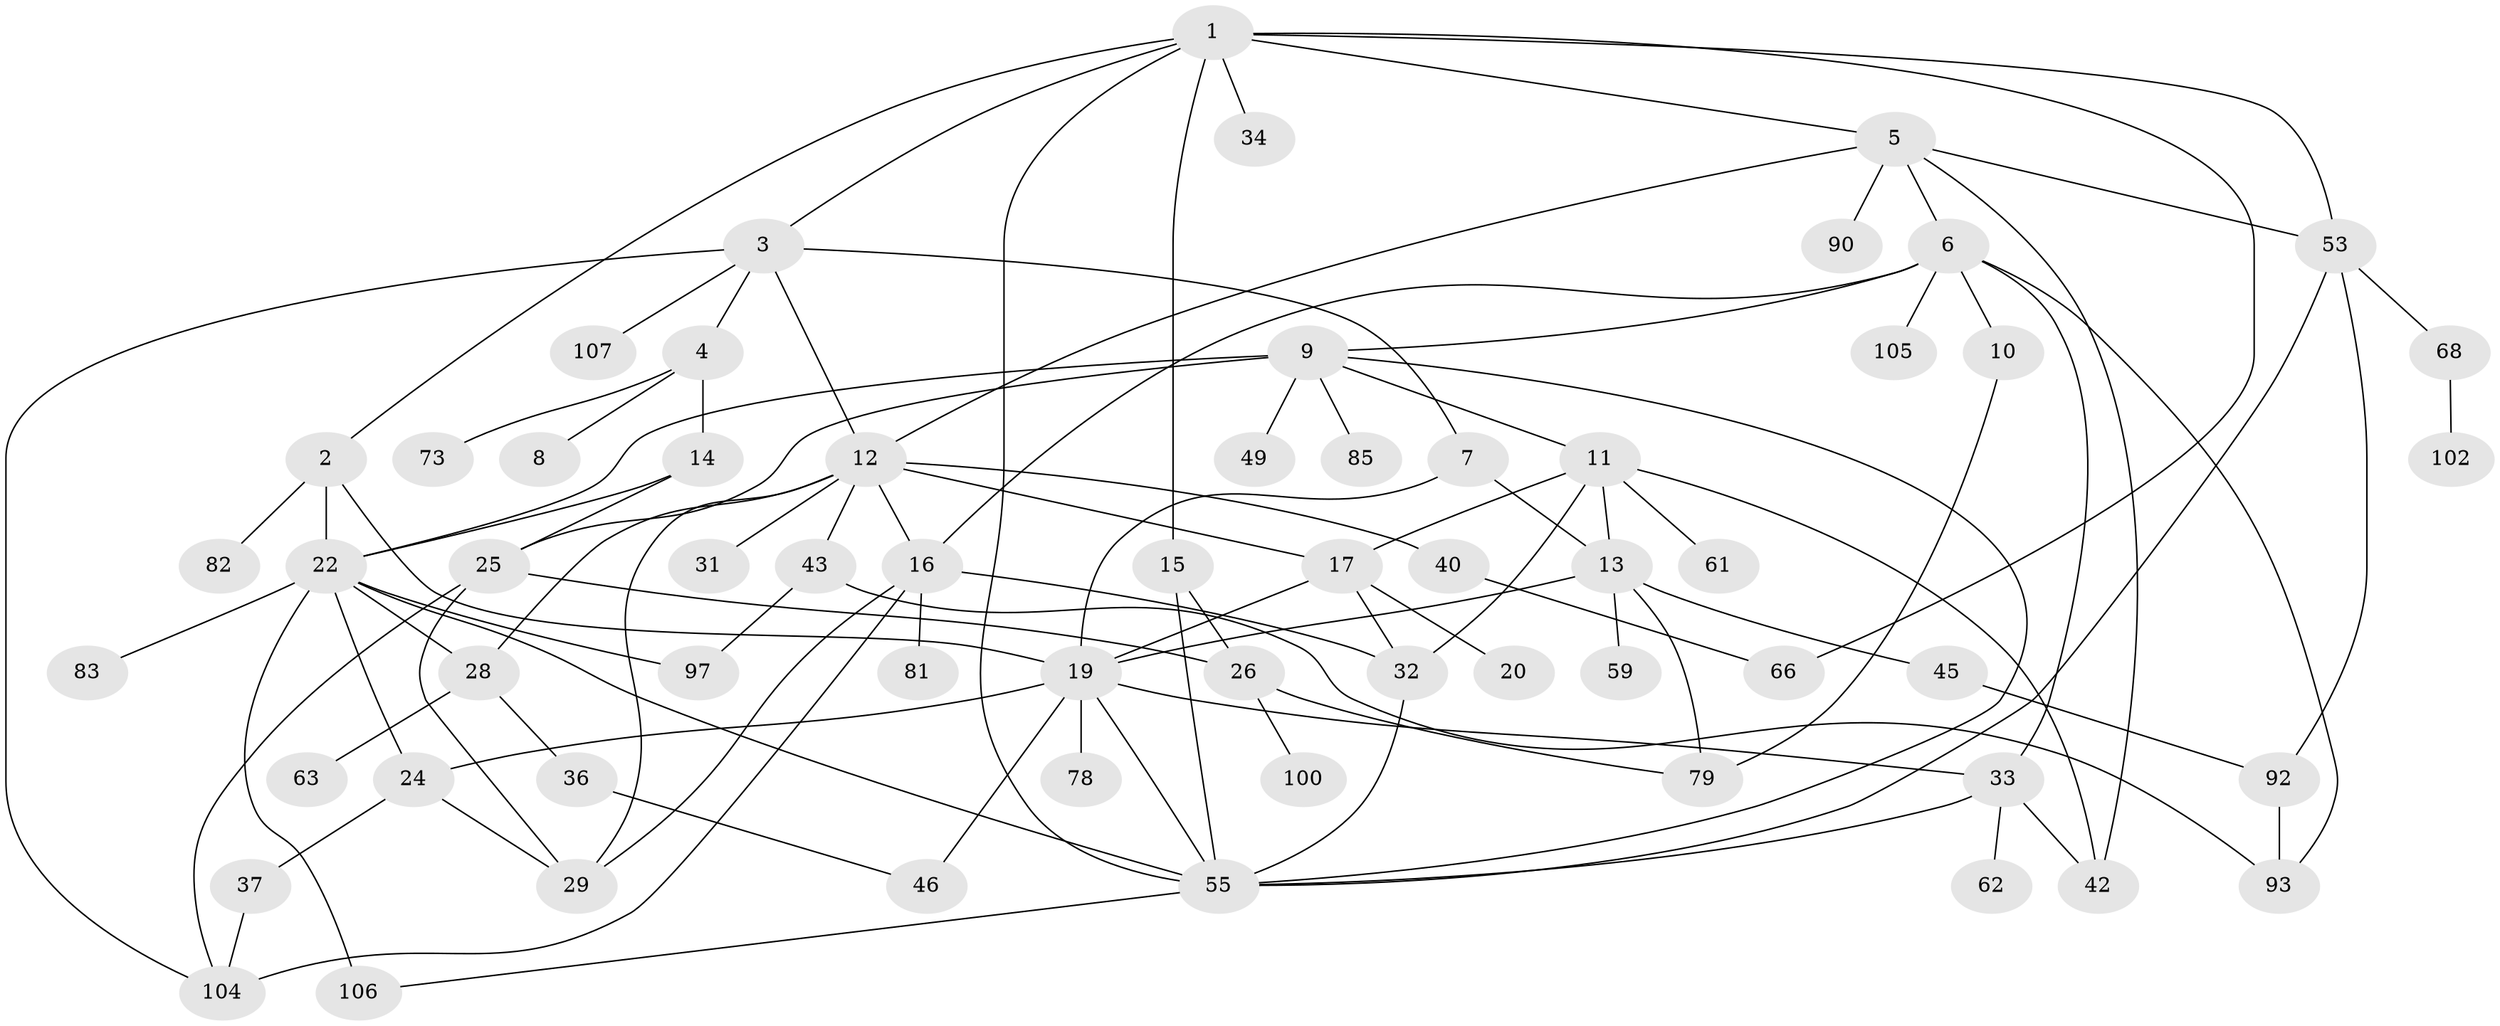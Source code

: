 // original degree distribution, {8: 0.032, 4: 0.128, 6: 0.024, 5: 0.064, 7: 0.008, 3: 0.208, 1: 0.312, 2: 0.224}
// Generated by graph-tools (version 1.1) at 2025/13/03/09/25 04:13:29]
// undirected, 62 vertices, 102 edges
graph export_dot {
graph [start="1"]
  node [color=gray90,style=filled];
  1;
  2;
  3;
  4 [super="+99"];
  5 [super="+84+95"];
  6;
  7;
  8;
  9;
  10 [super="+18"];
  11 [super="+27"];
  12 [super="+65+21"];
  13 [super="+44"];
  14;
  15 [super="+122"];
  16 [super="+38+58"];
  17 [super="+47"];
  19 [super="+48+35"];
  20 [super="+56"];
  22 [super="+52+118+116+86"];
  24 [super="+87+94"];
  25 [super="+30"];
  26 [super="+76"];
  28 [super="+71"];
  29 [super="+67"];
  31;
  32 [super="+70+113"];
  33 [super="+39"];
  34 [super="+103+124"];
  36 [super="+41+89"];
  37 [super="+96+98"];
  40 [super="+51"];
  42;
  43 [super="+110+101"];
  45 [super="+77"];
  46;
  49;
  53 [super="+123+64+60"];
  55 [super="+74+109+57+75"];
  59;
  61;
  62;
  63;
  66 [super="+111"];
  68;
  73;
  78;
  79 [super="+125"];
  81;
  82;
  83;
  85;
  90;
  92;
  93;
  97;
  100;
  102;
  104 [super="+117"];
  105;
  106;
  107;
  1 -- 2;
  1 -- 3;
  1 -- 5;
  1 -- 15;
  1 -- 34;
  1 -- 53;
  1 -- 55;
  1 -- 66;
  2 -- 82;
  2 -- 19;
  2 -- 22;
  3 -- 4;
  3 -- 7;
  3 -- 12;
  3 -- 107;
  3 -- 104;
  4 -- 8;
  4 -- 14;
  4 -- 73;
  5 -- 6;
  5 -- 53;
  5 -- 90;
  5 -- 42;
  5 -- 12;
  6 -- 9;
  6 -- 10;
  6 -- 93;
  6 -- 105;
  6 -- 33;
  6 -- 16;
  7 -- 13;
  7 -- 19;
  9 -- 11;
  9 -- 49;
  9 -- 55;
  9 -- 85;
  9 -- 25;
  9 -- 22 [weight=2];
  10 -- 79;
  11 -- 17;
  11 -- 61;
  11 -- 32;
  11 -- 42;
  11 -- 13;
  12 -- 16;
  12 -- 29;
  12 -- 40;
  12 -- 17;
  12 -- 43;
  12 -- 28;
  12 -- 31;
  13 -- 19;
  13 -- 45;
  13 -- 59;
  13 -- 79;
  14 -- 22;
  14 -- 25;
  15 -- 26;
  15 -- 55;
  16 -- 32;
  16 -- 81;
  16 -- 104;
  16 -- 29;
  17 -- 20;
  17 -- 32;
  17 -- 19;
  19 -- 33;
  19 -- 46;
  19 -- 78;
  19 -- 55;
  19 -- 24;
  22 -- 24;
  22 -- 83;
  22 -- 106;
  22 -- 28;
  22 -- 97;
  22 -- 55;
  24 -- 37;
  24 -- 29;
  25 -- 104;
  25 -- 29;
  25 -- 26;
  26 -- 100;
  26 -- 79;
  28 -- 36;
  28 -- 63;
  32 -- 55;
  33 -- 42;
  33 -- 62;
  33 -- 55;
  36 -- 46;
  37 -- 104;
  40 -- 66;
  43 -- 97;
  43 -- 93;
  45 -- 92;
  53 -- 92;
  53 -- 68;
  53 -- 55;
  55 -- 106;
  68 -- 102;
  92 -- 93;
}
